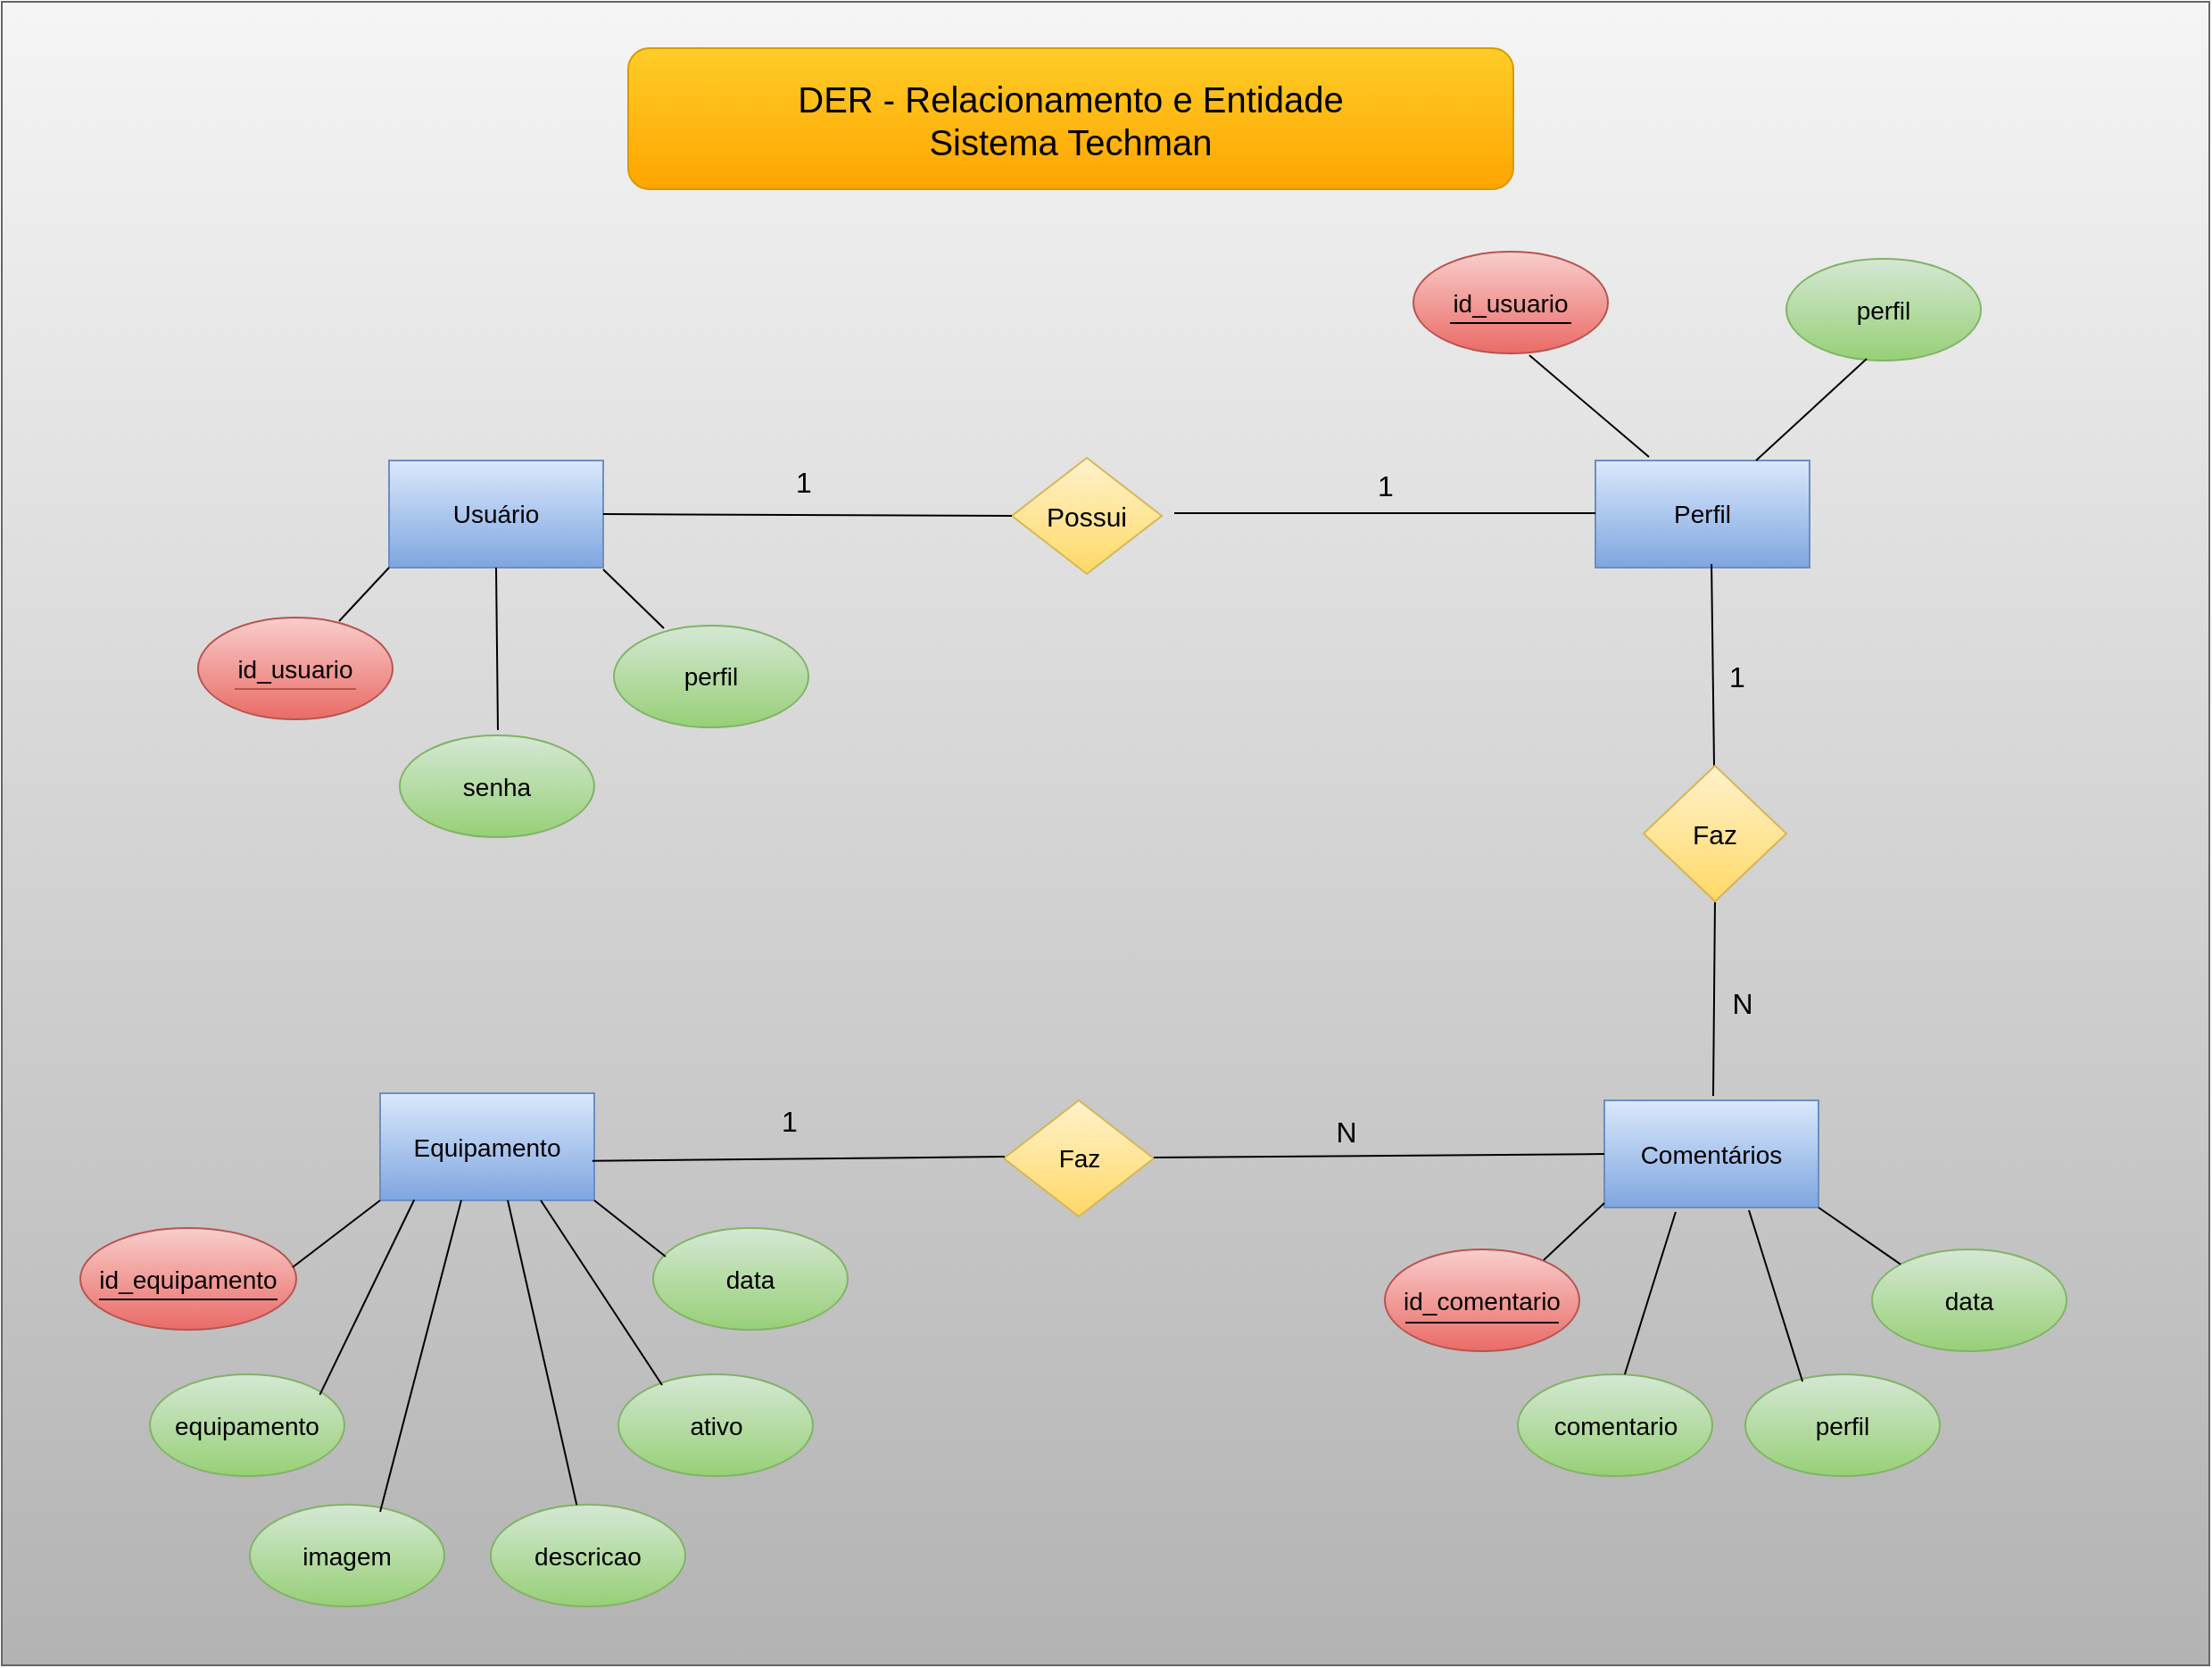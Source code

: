 <mxfile version="24.7.17">
  <diagram name="Página-1" id="LTdLwCGzsHMxlOJisRkr">
    <mxGraphModel dx="1909" dy="1274" grid="0" gridSize="10" guides="1" tooltips="1" connect="1" arrows="1" fold="1" page="0" pageScale="1" pageWidth="827" pageHeight="1169" math="0" shadow="0">
      <root>
        <mxCell id="0" />
        <mxCell id="1" parent="0" />
        <mxCell id="egm4CPHPBf7wos1IfI1G-66" value="" style="rounded=0;whiteSpace=wrap;html=1;fillColor=#f5f5f5;gradientColor=#b3b3b3;strokeColor=#666666;" vertex="1" parent="1">
          <mxGeometry x="-158" y="-217" width="1237" height="932" as="geometry" />
        </mxCell>
        <mxCell id="egm4CPHPBf7wos1IfI1G-1" value="&lt;font style=&quot;font-size: 20px;&quot;&gt;DER - Relacionamento e Entidade&lt;/font&gt;&lt;div style=&quot;font-size: 20px;&quot;&gt;&lt;font style=&quot;font-size: 20px;&quot;&gt;Sistema Techman&lt;/font&gt;&lt;/div&gt;" style="rounded=1;whiteSpace=wrap;html=1;fillColor=#ffcd28;gradientColor=#ffa500;strokeColor=#d79b00;" vertex="1" parent="1">
          <mxGeometry x="193" y="-191" width="496" height="79" as="geometry" />
        </mxCell>
        <mxCell id="egm4CPHPBf7wos1IfI1G-2" value="&lt;font style=&quot;font-size: 14px;&quot;&gt;Usuário&lt;/font&gt;" style="rounded=0;whiteSpace=wrap;html=1;fillColor=#dae8fc;gradientColor=#7ea6e0;strokeColor=#6c8ebf;" vertex="1" parent="1">
          <mxGeometry x="59" y="40" width="120" height="60" as="geometry" />
        </mxCell>
        <mxCell id="egm4CPHPBf7wos1IfI1G-3" value="&lt;font style=&quot;font-size: 14px;&quot;&gt;Perfil&lt;/font&gt;" style="rounded=0;whiteSpace=wrap;html=1;fillColor=#dae8fc;gradientColor=#7ea6e0;strokeColor=#6c8ebf;" vertex="1" parent="1">
          <mxGeometry x="735" y="40" width="120" height="60" as="geometry" />
        </mxCell>
        <mxCell id="egm4CPHPBf7wos1IfI1G-4" value="&lt;font style=&quot;font-size: 14px;&quot;&gt;Comentários&lt;/font&gt;" style="rounded=0;whiteSpace=wrap;html=1;fillColor=#dae8fc;gradientColor=#7ea6e0;strokeColor=#6c8ebf;" vertex="1" parent="1">
          <mxGeometry x="740" y="398.5" width="120" height="60" as="geometry" />
        </mxCell>
        <mxCell id="egm4CPHPBf7wos1IfI1G-5" value="&lt;font style=&quot;font-size: 14px;&quot;&gt;Equipamento&lt;/font&gt;" style="rounded=0;whiteSpace=wrap;html=1;fillColor=#dae8fc;gradientColor=#7ea6e0;strokeColor=#6c8ebf;" vertex="1" parent="1">
          <mxGeometry x="54" y="394.5" width="120" height="60" as="geometry" />
        </mxCell>
        <mxCell id="egm4CPHPBf7wos1IfI1G-6" value="&lt;font style=&quot;font-size: 14px;&quot;&gt;Faz&lt;/font&gt;" style="rhombus;whiteSpace=wrap;html=1;fillColor=#fff2cc;gradientColor=#ffd966;strokeColor=#d6b656;" vertex="1" parent="1">
          <mxGeometry x="403.5" y="398.5" width="84" height="65" as="geometry" />
        </mxCell>
        <mxCell id="egm4CPHPBf7wos1IfI1G-7" value="&lt;font style=&quot;font-size: 15px;&quot;&gt;Possui&lt;/font&gt;" style="rhombus;whiteSpace=wrap;html=1;fillColor=#fff2cc;gradientColor=#ffd966;strokeColor=#d6b656;" vertex="1" parent="1">
          <mxGeometry x="408" y="38.5" width="84" height="65" as="geometry" />
        </mxCell>
        <mxCell id="egm4CPHPBf7wos1IfI1G-9" value="&lt;font style=&quot;font-size: 14px;&quot;&gt;perfil&lt;/font&gt;" style="ellipse;whiteSpace=wrap;html=1;fillColor=#d5e8d4;gradientColor=#97d077;strokeColor=#82b366;" vertex="1" parent="1">
          <mxGeometry x="185" y="132.5" width="109" height="57" as="geometry" />
        </mxCell>
        <mxCell id="egm4CPHPBf7wos1IfI1G-10" value="&lt;font style=&quot;font-size: 14px;&quot;&gt;senha&lt;/font&gt;" style="ellipse;whiteSpace=wrap;html=1;fillColor=#d5e8d4;gradientColor=#97d077;strokeColor=#82b366;" vertex="1" parent="1">
          <mxGeometry x="65" y="194" width="109" height="57" as="geometry" />
        </mxCell>
        <mxCell id="egm4CPHPBf7wos1IfI1G-11" value="&lt;font style=&quot;font-size: 14px;&quot;&gt;equipamento&lt;/font&gt;" style="ellipse;whiteSpace=wrap;html=1;fillColor=#d5e8d4;gradientColor=#97d077;strokeColor=#82b366;" vertex="1" parent="1">
          <mxGeometry x="-75" y="552" width="109" height="57" as="geometry" />
        </mxCell>
        <mxCell id="egm4CPHPBf7wos1IfI1G-12" value="&lt;font style=&quot;font-size: 14px;&quot;&gt;perfil&lt;/font&gt;" style="ellipse;whiteSpace=wrap;html=1;fillColor=#d5e8d4;gradientColor=#97d077;strokeColor=#82b366;" vertex="1" parent="1">
          <mxGeometry x="842" y="-73" width="109" height="57" as="geometry" />
        </mxCell>
        <mxCell id="egm4CPHPBf7wos1IfI1G-15" value="&lt;font style=&quot;font-size: 14px;&quot;&gt;id_usuario&lt;/font&gt;" style="ellipse;whiteSpace=wrap;html=1;fillColor=#f8cecc;gradientColor=#ea6b66;strokeColor=#b85450;" vertex="1" parent="1">
          <mxGeometry x="-48" y="128" width="109" height="57" as="geometry" />
        </mxCell>
        <mxCell id="egm4CPHPBf7wos1IfI1G-16" value="&lt;font style=&quot;font-size: 14px;&quot;&gt;imagem&lt;/font&gt;" style="ellipse;whiteSpace=wrap;html=1;fillColor=#d5e8d4;gradientColor=#97d077;strokeColor=#82b366;" vertex="1" parent="1">
          <mxGeometry x="-19" y="625" width="109" height="57" as="geometry" />
        </mxCell>
        <mxCell id="egm4CPHPBf7wos1IfI1G-17" value="&lt;font style=&quot;font-size: 14px;&quot;&gt;descricao&lt;/font&gt;" style="ellipse;whiteSpace=wrap;html=1;fillColor=#d5e8d4;gradientColor=#97d077;strokeColor=#82b366;" vertex="1" parent="1">
          <mxGeometry x="116" y="625" width="109" height="57" as="geometry" />
        </mxCell>
        <mxCell id="egm4CPHPBf7wos1IfI1G-18" value="&lt;font style=&quot;font-size: 14px;&quot;&gt;ativo&lt;/font&gt;" style="ellipse;whiteSpace=wrap;html=1;fillColor=#d5e8d4;gradientColor=#97d077;strokeColor=#82b366;" vertex="1" parent="1">
          <mxGeometry x="187.5" y="552" width="109" height="57" as="geometry" />
        </mxCell>
        <mxCell id="egm4CPHPBf7wos1IfI1G-19" value="&lt;font style=&quot;font-size: 14px;&quot;&gt;comentario&lt;/font&gt;" style="ellipse;whiteSpace=wrap;html=1;fillColor=#d5e8d4;gradientColor=#97d077;strokeColor=#82b366;" vertex="1" parent="1">
          <mxGeometry x="691.5" y="552" width="109" height="57" as="geometry" />
        </mxCell>
        <mxCell id="egm4CPHPBf7wos1IfI1G-20" value="&lt;font style=&quot;font-size: 14px;&quot;&gt;perfil&lt;/font&gt;" style="ellipse;whiteSpace=wrap;html=1;fillColor=#d5e8d4;gradientColor=#97d077;strokeColor=#82b366;" vertex="1" parent="1">
          <mxGeometry x="819" y="552" width="109" height="57" as="geometry" />
        </mxCell>
        <mxCell id="egm4CPHPBf7wos1IfI1G-21" value="&lt;font style=&quot;font-size: 14px;&quot;&gt;data&lt;/font&gt;" style="ellipse;whiteSpace=wrap;html=1;fillColor=#d5e8d4;gradientColor=#97d077;strokeColor=#82b366;" vertex="1" parent="1">
          <mxGeometry x="890" y="482" width="109" height="57" as="geometry" />
        </mxCell>
        <mxCell id="egm4CPHPBf7wos1IfI1G-24" value="" style="endArrow=none;html=1;rounded=0;fontSize=12;startSize=8;endSize=8;curved=1;fillColor=#f8cecc;gradientColor=#ea6b66;strokeColor=#b85450;" edge="1" parent="1">
          <mxGeometry width="50" height="50" relative="1" as="geometry">
            <mxPoint x="-27.5" y="168" as="sourcePoint" />
            <mxPoint x="40.5" y="168" as="targetPoint" />
          </mxGeometry>
        </mxCell>
        <mxCell id="egm4CPHPBf7wos1IfI1G-26" value="&lt;font style=&quot;font-size: 14px;&quot;&gt;id_equipamento&lt;/font&gt;" style="ellipse;whiteSpace=wrap;html=1;fillColor=#f8cecc;gradientColor=#ea6b66;strokeColor=#b85450;" vertex="1" parent="1">
          <mxGeometry x="-114" y="470" width="121" height="57" as="geometry" />
        </mxCell>
        <mxCell id="egm4CPHPBf7wos1IfI1G-27" value="" style="endArrow=none;html=1;rounded=0;fontSize=12;startSize=8;endSize=8;curved=1;" edge="1" parent="1">
          <mxGeometry width="50" height="50" relative="1" as="geometry">
            <mxPoint x="-103.5" y="510" as="sourcePoint" />
            <mxPoint x="-3.5" y="510" as="targetPoint" />
          </mxGeometry>
        </mxCell>
        <mxCell id="egm4CPHPBf7wos1IfI1G-28" value="&lt;font style=&quot;font-size: 14px;&quot;&gt;id_comentario&lt;/font&gt;" style="ellipse;whiteSpace=wrap;html=1;fillColor=#f8cecc;gradientColor=#ea6b66;strokeColor=#b85450;" vertex="1" parent="1">
          <mxGeometry x="617" y="482" width="109" height="57" as="geometry" />
        </mxCell>
        <mxCell id="egm4CPHPBf7wos1IfI1G-29" value="" style="endArrow=none;html=1;rounded=0;fontSize=12;startSize=8;endSize=8;curved=1;" edge="1" parent="1">
          <mxGeometry width="50" height="50" relative="1" as="geometry">
            <mxPoint x="628.5" y="523" as="sourcePoint" />
            <mxPoint x="714.5" y="523" as="targetPoint" />
          </mxGeometry>
        </mxCell>
        <mxCell id="egm4CPHPBf7wos1IfI1G-33" value="" style="endArrow=none;html=1;rounded=0;fontSize=12;startSize=8;endSize=8;curved=1;exitX=1;exitY=0.5;exitDx=0;exitDy=0;entryX=0;entryY=0.5;entryDx=0;entryDy=0;" edge="1" parent="1" source="egm4CPHPBf7wos1IfI1G-2" target="egm4CPHPBf7wos1IfI1G-7">
          <mxGeometry width="50" height="50" relative="1" as="geometry">
            <mxPoint x="241" y="87.5" as="sourcePoint" />
            <mxPoint x="291" y="37.5" as="targetPoint" />
          </mxGeometry>
        </mxCell>
        <mxCell id="egm4CPHPBf7wos1IfI1G-34" value="" style="endArrow=none;html=1;rounded=0;fontSize=12;startSize=8;endSize=8;curved=1;exitX=1;exitY=0.5;exitDx=0;exitDy=0;entryX=0;entryY=0.5;entryDx=0;entryDy=0;" edge="1" parent="1">
          <mxGeometry width="50" height="50" relative="1" as="geometry">
            <mxPoint x="499" y="69.5" as="sourcePoint" />
            <mxPoint x="735" y="69.5" as="targetPoint" />
          </mxGeometry>
        </mxCell>
        <mxCell id="egm4CPHPBf7wos1IfI1G-35" value="" style="endArrow=none;html=1;rounded=0;fontSize=12;startSize=8;endSize=8;exitX=0.974;exitY=0.632;exitDx=0;exitDy=0;exitPerimeter=0;" edge="1" parent="1">
          <mxGeometry width="50" height="50" relative="1" as="geometry">
            <mxPoint x="172.88" y="432.42" as="sourcePoint" />
            <mxPoint x="404" y="430" as="targetPoint" />
          </mxGeometry>
        </mxCell>
        <mxCell id="egm4CPHPBf7wos1IfI1G-36" value="" style="endArrow=none;html=1;rounded=0;fontSize=12;startSize=8;endSize=8;curved=1;exitX=1;exitY=0.5;exitDx=0;exitDy=0;entryX=0;entryY=0.5;entryDx=0;entryDy=0;" edge="1" parent="1" target="egm4CPHPBf7wos1IfI1G-4">
          <mxGeometry width="50" height="50" relative="1" as="geometry">
            <mxPoint x="487.5" y="430.5" as="sourcePoint" />
            <mxPoint x="727" y="431" as="targetPoint" />
          </mxGeometry>
        </mxCell>
        <mxCell id="egm4CPHPBf7wos1IfI1G-37" value="" style="endArrow=none;html=1;rounded=0;fontSize=12;startSize=8;endSize=8;curved=1;entryX=0.5;entryY=1;entryDx=0;entryDy=0;" edge="1" parent="1" target="egm4CPHPBf7wos1IfI1G-39">
          <mxGeometry width="50" height="50" relative="1" as="geometry">
            <mxPoint x="801" y="396" as="sourcePoint" />
            <mxPoint x="801" y="259" as="targetPoint" />
          </mxGeometry>
        </mxCell>
        <mxCell id="egm4CPHPBf7wos1IfI1G-38" value="" style="endArrow=none;html=1;rounded=0;fontSize=12;startSize=8;endSize=8;curved=1;exitX=0.542;exitY=0.967;exitDx=0;exitDy=0;exitPerimeter=0;" edge="1" parent="1" source="egm4CPHPBf7wos1IfI1G-3" target="egm4CPHPBf7wos1IfI1G-39">
          <mxGeometry width="50" height="50" relative="1" as="geometry">
            <mxPoint x="865" y="79.5" as="sourcePoint" />
            <mxPoint x="1040.459" y="240.079" as="targetPoint" />
          </mxGeometry>
        </mxCell>
        <mxCell id="egm4CPHPBf7wos1IfI1G-39" value="&lt;font style=&quot;font-size: 15px;&quot;&gt;Faz&lt;/font&gt;" style="rhombus;whiteSpace=wrap;html=1;fillColor=#fff2cc;gradientColor=#ffd966;strokeColor=#d6b656;" vertex="1" parent="1">
          <mxGeometry x="762" y="211" width="80" height="76" as="geometry" />
        </mxCell>
        <mxCell id="egm4CPHPBf7wos1IfI1G-41" value="&lt;font style=&quot;font-size: 14px;&quot;&gt;id_usuario&lt;/font&gt;" style="ellipse;whiteSpace=wrap;html=1;fillColor=#f8cecc;gradientColor=#ea6b66;strokeColor=#b85450;" vertex="1" parent="1">
          <mxGeometry x="633" y="-77" width="109" height="57" as="geometry" />
        </mxCell>
        <mxCell id="egm4CPHPBf7wos1IfI1G-42" value="" style="endArrow=none;html=1;rounded=0;fontSize=12;startSize=8;endSize=8;curved=1;" edge="1" parent="1">
          <mxGeometry width="50" height="50" relative="1" as="geometry">
            <mxPoint x="653.5" y="-37" as="sourcePoint" />
            <mxPoint x="721.5" y="-37" as="targetPoint" />
          </mxGeometry>
        </mxCell>
        <mxCell id="egm4CPHPBf7wos1IfI1G-43" value="1" style="text;html=1;align=center;verticalAlign=middle;resizable=0;points=[];autosize=1;strokeColor=none;fillColor=none;fontSize=16;" vertex="1" parent="1">
          <mxGeometry x="277.5" y="36.5" width="27" height="31" as="geometry" />
        </mxCell>
        <mxCell id="egm4CPHPBf7wos1IfI1G-44" value="1" style="text;html=1;align=center;verticalAlign=middle;resizable=0;points=[];autosize=1;strokeColor=none;fillColor=none;fontSize=16;" vertex="1" parent="1">
          <mxGeometry x="603.5" y="38.5" width="27" height="31" as="geometry" />
        </mxCell>
        <mxCell id="egm4CPHPBf7wos1IfI1G-45" value="1" style="text;html=1;align=center;verticalAlign=middle;resizable=0;points=[];autosize=1;strokeColor=none;fillColor=none;fontSize=16;" vertex="1" parent="1">
          <mxGeometry x="800.5" y="145.5" width="27" height="31" as="geometry" />
        </mxCell>
        <mxCell id="egm4CPHPBf7wos1IfI1G-46" value="N" style="text;html=1;align=center;verticalAlign=middle;resizable=0;points=[];autosize=1;strokeColor=none;fillColor=none;fontSize=16;" vertex="1" parent="1">
          <mxGeometry x="801.5" y="328.5" width="30" height="31" as="geometry" />
        </mxCell>
        <mxCell id="egm4CPHPBf7wos1IfI1G-47" value="N" style="text;html=1;align=center;verticalAlign=middle;resizable=0;points=[];autosize=1;strokeColor=none;fillColor=none;fontSize=16;" vertex="1" parent="1">
          <mxGeometry x="579.5" y="400.5" width="30" height="31" as="geometry" />
        </mxCell>
        <mxCell id="egm4CPHPBf7wos1IfI1G-48" value="1" style="text;html=1;align=center;verticalAlign=middle;resizable=0;points=[];autosize=1;strokeColor=none;fillColor=none;fontSize=16;" vertex="1" parent="1">
          <mxGeometry x="269.5" y="394.5" width="27" height="31" as="geometry" />
        </mxCell>
        <mxCell id="egm4CPHPBf7wos1IfI1G-50" value="&lt;font style=&quot;font-size: 14px;&quot;&gt;data&lt;/font&gt;" style="ellipse;whiteSpace=wrap;html=1;fillColor=#d5e8d4;gradientColor=#97d077;strokeColor=#82b366;" vertex="1" parent="1">
          <mxGeometry x="207" y="470" width="109" height="57" as="geometry" />
        </mxCell>
        <mxCell id="egm4CPHPBf7wos1IfI1G-51" value="" style="endArrow=none;html=1;rounded=0;fontSize=12;startSize=8;endSize=8;curved=1;exitX=0.725;exitY=0.035;exitDx=0;exitDy=0;exitPerimeter=0;" edge="1" parent="1" source="egm4CPHPBf7wos1IfI1G-15">
          <mxGeometry width="50" height="50" relative="1" as="geometry">
            <mxPoint x="9" y="150" as="sourcePoint" />
            <mxPoint x="59" y="100" as="targetPoint" />
          </mxGeometry>
        </mxCell>
        <mxCell id="egm4CPHPBf7wos1IfI1G-52" value="" style="endArrow=none;html=1;rounded=0;fontSize=12;startSize=8;endSize=8;curved=1;entryX=0.5;entryY=1;entryDx=0;entryDy=0;" edge="1" parent="1" target="egm4CPHPBf7wos1IfI1G-2">
          <mxGeometry width="50" height="50" relative="1" as="geometry">
            <mxPoint x="120" y="191" as="sourcePoint" />
            <mxPoint x="122" y="100" as="targetPoint" />
          </mxGeometry>
        </mxCell>
        <mxCell id="egm4CPHPBf7wos1IfI1G-53" value="" style="endArrow=none;html=1;rounded=0;fontSize=12;startSize=8;endSize=8;curved=1;" edge="1" parent="1">
          <mxGeometry width="50" height="50" relative="1" as="geometry">
            <mxPoint x="213" y="134" as="sourcePoint" />
            <mxPoint x="179" y="101" as="targetPoint" />
          </mxGeometry>
        </mxCell>
        <mxCell id="egm4CPHPBf7wos1IfI1G-54" value="" style="endArrow=none;html=1;rounded=0;fontSize=12;startSize=8;endSize=8;curved=1;entryX=0.596;entryY=1.018;entryDx=0;entryDy=0;entryPerimeter=0;" edge="1" parent="1" target="egm4CPHPBf7wos1IfI1G-41">
          <mxGeometry width="50" height="50" relative="1" as="geometry">
            <mxPoint x="765" y="38" as="sourcePoint" />
            <mxPoint x="705" y="-20" as="targetPoint" />
          </mxGeometry>
        </mxCell>
        <mxCell id="egm4CPHPBf7wos1IfI1G-55" value="" style="endArrow=none;html=1;rounded=0;fontSize=12;startSize=8;endSize=8;curved=1;entryX=0.596;entryY=1.018;entryDx=0;entryDy=0;entryPerimeter=0;exitX=0.75;exitY=0;exitDx=0;exitDy=0;" edge="1" parent="1" source="egm4CPHPBf7wos1IfI1G-3">
          <mxGeometry width="50" height="50" relative="1" as="geometry">
            <mxPoint x="954" y="40" as="sourcePoint" />
            <mxPoint x="887" y="-17" as="targetPoint" />
          </mxGeometry>
        </mxCell>
        <mxCell id="egm4CPHPBf7wos1IfI1G-56" value="" style="endArrow=none;html=1;rounded=0;fontSize=12;startSize=8;endSize=8;curved=1;" edge="1" parent="1">
          <mxGeometry width="50" height="50" relative="1" as="geometry">
            <mxPoint x="706" y="488" as="sourcePoint" />
            <mxPoint x="740" y="456" as="targetPoint" />
          </mxGeometry>
        </mxCell>
        <mxCell id="egm4CPHPBf7wos1IfI1G-57" value="" style="endArrow=none;html=1;rounded=0;fontSize=12;startSize=8;endSize=8;curved=1;entryX=0;entryY=1;entryDx=0;entryDy=0;exitX=0.983;exitY=0.386;exitDx=0;exitDy=0;exitPerimeter=0;" edge="1" parent="1" source="egm4CPHPBf7wos1IfI1G-26" target="egm4CPHPBf7wos1IfI1G-5">
          <mxGeometry width="50" height="50" relative="1" as="geometry">
            <mxPoint x="91" y="552" as="sourcePoint" />
            <mxPoint x="90" y="461" as="targetPoint" />
          </mxGeometry>
        </mxCell>
        <mxCell id="egm4CPHPBf7wos1IfI1G-58" value="" style="endArrow=none;html=1;rounded=0;fontSize=12;startSize=8;endSize=8;curved=1;exitX=1;exitY=0;exitDx=0;exitDy=0;entryX=0.159;entryY=0.946;entryDx=0;entryDy=0;entryPerimeter=0;" edge="1" parent="1">
          <mxGeometry width="50" height="50" relative="1" as="geometry">
            <mxPoint x="20.2" y="563.433" as="sourcePoint" />
            <mxPoint x="73.08" y="454.26" as="targetPoint" />
          </mxGeometry>
        </mxCell>
        <mxCell id="egm4CPHPBf7wos1IfI1G-59" value="" style="endArrow=none;html=1;rounded=0;fontSize=12;startSize=8;endSize=8;curved=1;exitX=0.67;exitY=0.035;exitDx=0;exitDy=0;exitPerimeter=0;entryX=0.379;entryY=0.964;entryDx=0;entryDy=0;entryPerimeter=0;" edge="1" parent="1">
          <mxGeometry width="50" height="50" relative="1" as="geometry">
            <mxPoint x="54.03" y="628.995" as="sourcePoint" />
            <mxPoint x="99.48" y="454.34" as="targetPoint" />
          </mxGeometry>
        </mxCell>
        <mxCell id="egm4CPHPBf7wos1IfI1G-60" value="" style="endArrow=none;html=1;rounded=0;fontSize=12;startSize=8;endSize=8;curved=1;entryX=0.596;entryY=1;entryDx=0;entryDy=0;entryPerimeter=0;" edge="1" parent="1" source="egm4CPHPBf7wos1IfI1G-17" target="egm4CPHPBf7wos1IfI1G-5">
          <mxGeometry width="50" height="50" relative="1" as="geometry">
            <mxPoint x="64" y="637" as="sourcePoint" />
            <mxPoint x="94" y="471" as="targetPoint" />
          </mxGeometry>
        </mxCell>
        <mxCell id="egm4CPHPBf7wos1IfI1G-61" value="" style="endArrow=none;html=1;rounded=0;fontSize=12;startSize=8;endSize=8;curved=1;exitX=0.225;exitY=0.105;exitDx=0;exitDy=0;entryX=0.75;entryY=1;entryDx=0;entryDy=0;exitPerimeter=0;" edge="1" parent="1" source="egm4CPHPBf7wos1IfI1G-18" target="egm4CPHPBf7wos1IfI1G-5">
          <mxGeometry width="50" height="50" relative="1" as="geometry">
            <mxPoint x="96.5" y="557" as="sourcePoint" />
            <mxPoint x="136" y="464" as="targetPoint" />
          </mxGeometry>
        </mxCell>
        <mxCell id="egm4CPHPBf7wos1IfI1G-62" value="" style="endArrow=none;html=1;rounded=0;fontSize=12;startSize=8;endSize=8;curved=1;exitX=0.064;exitY=0.281;exitDx=0;exitDy=0;exitPerimeter=0;entryX=1;entryY=1;entryDx=0;entryDy=0;" edge="1" parent="1" source="egm4CPHPBf7wos1IfI1G-50" target="egm4CPHPBf7wos1IfI1G-5">
          <mxGeometry width="50" height="50" relative="1" as="geometry">
            <mxPoint x="124.5" y="489.5" as="sourcePoint" />
            <mxPoint x="171" y="459" as="targetPoint" />
          </mxGeometry>
        </mxCell>
        <mxCell id="egm4CPHPBf7wos1IfI1G-63" value="" style="endArrow=none;html=1;rounded=0;fontSize=12;startSize=8;endSize=8;curved=1;entryX=0.333;entryY=1.042;entryDx=0;entryDy=0;exitX=0.55;exitY=0;exitDx=0;exitDy=0;exitPerimeter=0;entryPerimeter=0;" edge="1" parent="1" source="egm4CPHPBf7wos1IfI1G-19" target="egm4CPHPBf7wos1IfI1G-4">
          <mxGeometry width="50" height="50" relative="1" as="geometry">
            <mxPoint x="716" y="498" as="sourcePoint" />
            <mxPoint x="750" y="466" as="targetPoint" />
          </mxGeometry>
        </mxCell>
        <mxCell id="egm4CPHPBf7wos1IfI1G-64" value="" style="endArrow=none;html=1;rounded=0;fontSize=12;startSize=8;endSize=8;curved=1;exitX=0.294;exitY=0.07;exitDx=0;exitDy=0;exitPerimeter=0;" edge="1" parent="1" source="egm4CPHPBf7wos1IfI1G-20">
          <mxGeometry width="50" height="50" relative="1" as="geometry">
            <mxPoint x="813" y="549" as="sourcePoint" />
            <mxPoint x="821" y="460" as="targetPoint" />
          </mxGeometry>
        </mxCell>
        <mxCell id="egm4CPHPBf7wos1IfI1G-65" value="" style="endArrow=none;html=1;rounded=0;fontSize=12;startSize=8;endSize=8;curved=1;entryX=1;entryY=1;entryDx=0;entryDy=0;exitX=0;exitY=0;exitDx=0;exitDy=0;" edge="1" parent="1" source="egm4CPHPBf7wos1IfI1G-21" target="egm4CPHPBf7wos1IfI1G-4">
          <mxGeometry width="50" height="50" relative="1" as="geometry">
            <mxPoint x="901" y="488" as="sourcePoint" />
            <mxPoint x="861.5" y="461" as="targetPoint" />
          </mxGeometry>
        </mxCell>
      </root>
    </mxGraphModel>
  </diagram>
</mxfile>
